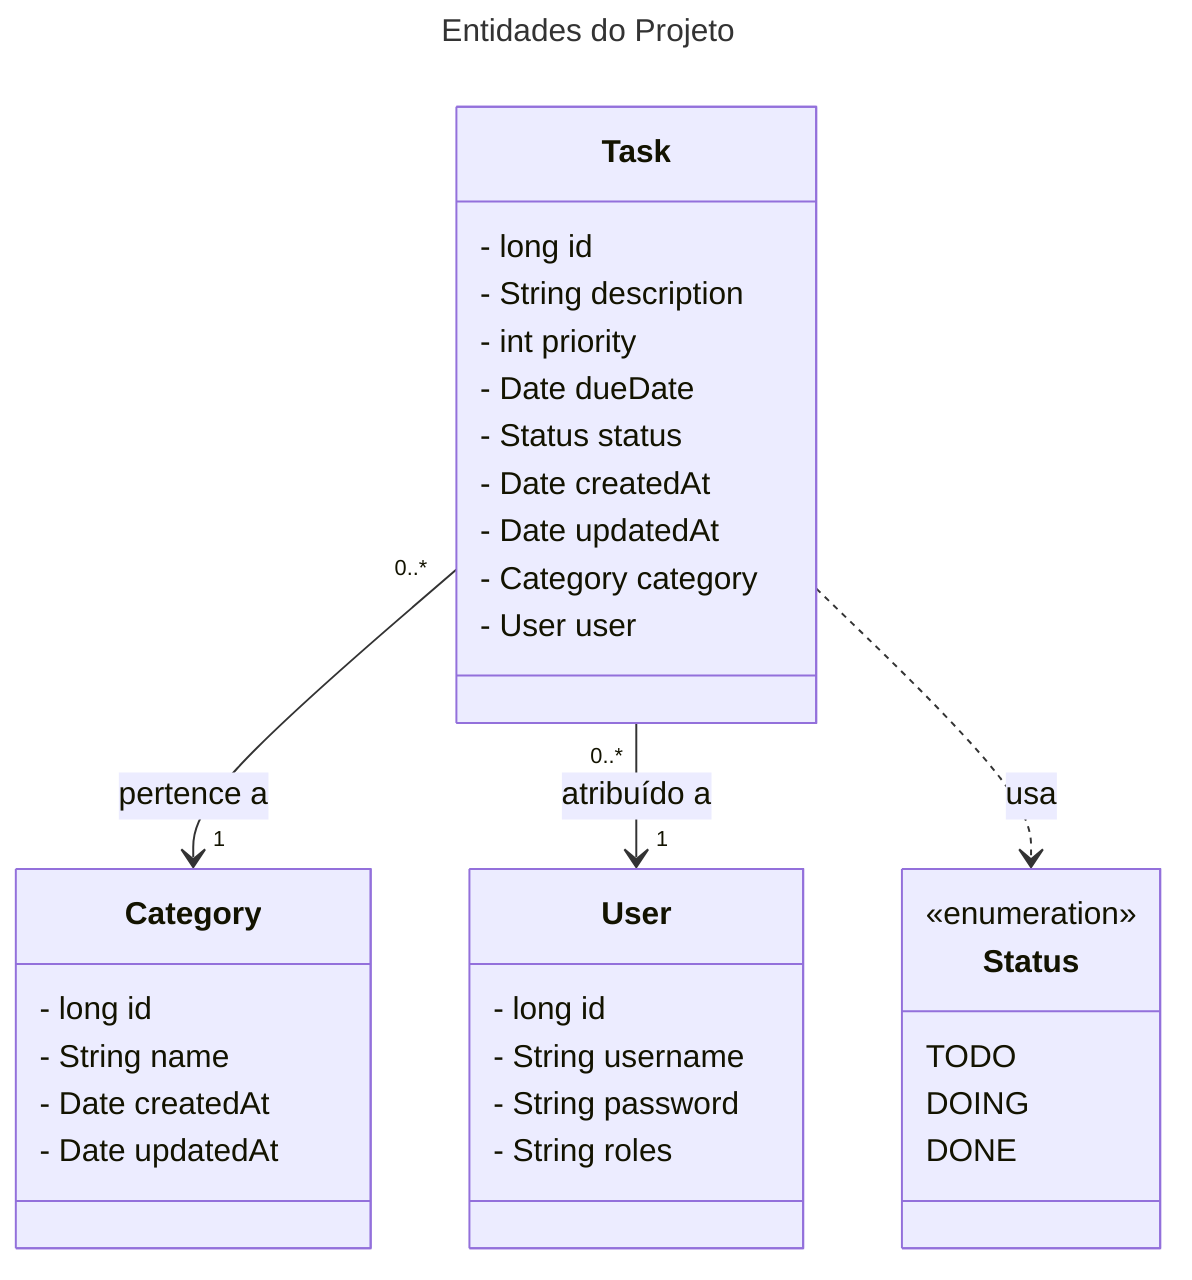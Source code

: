 ---
title: "Entidades do Projeto"
---

classDiagram
    direction TB
    class Category {
        - long id
        - String name
        - Date createdAt
        - Date updatedAt
    }

    class Task {
        - long id
        - String description
        - int priority
        - Date dueDate
        - Status status
        - Date createdAt
        - Date updatedAt
        - Category category
        - User user
    }

    class User {
        - long id
        - String username
        - String password
        - String roles
    }

    class Status {
        <<enumeration>>
        TODO
        DOING
        DONE
    }

    Task "0..*" --> "1" Category : pertence a
    Task "0..*" --> "1" User : atribuído a
    Task ..> Status: usa